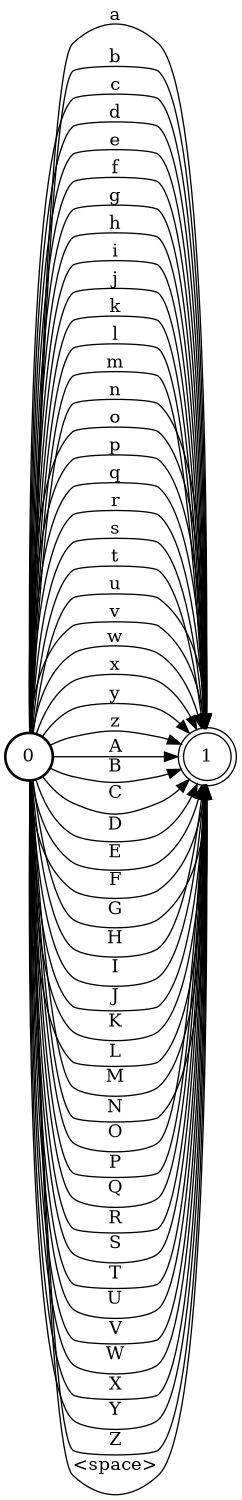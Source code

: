 digraph FST {
rankdir = LR;
size = "8.5,10";
label = "";
center = 1;
orientation = Portrait;
ranksep = "0.4";
nodesep = "0.01";
0 [label = "0", shape = circle, style = bold, fontsize = 14]
	0 -> 1 [label = "a", fontsize = 14];
	0 -> 1 [label = "b", fontsize = 14];
	0 -> 1 [label = "c", fontsize = 14];
	0 -> 1 [label = "d", fontsize = 14];
	0 -> 1 [label = "e", fontsize = 14];
	0 -> 1 [label = "f", fontsize = 14];
	0 -> 1 [label = "g", fontsize = 14];
	0 -> 1 [label = "h", fontsize = 14];
	0 -> 1 [label = "i", fontsize = 14];
	0 -> 1 [label = "j", fontsize = 14];
	0 -> 1 [label = "k", fontsize = 14];
	0 -> 1 [label = "l", fontsize = 14];
	0 -> 1 [label = "m", fontsize = 14];
	0 -> 1 [label = "n", fontsize = 14];
	0 -> 1 [label = "o", fontsize = 14];
	0 -> 1 [label = "p", fontsize = 14];
	0 -> 1 [label = "q", fontsize = 14];
	0 -> 1 [label = "r", fontsize = 14];
	0 -> 1 [label = "s", fontsize = 14];
	0 -> 1 [label = "t", fontsize = 14];
	0 -> 1 [label = "u", fontsize = 14];
	0 -> 1 [label = "v", fontsize = 14];
	0 -> 1 [label = "w", fontsize = 14];
	0 -> 1 [label = "x", fontsize = 14];
	0 -> 1 [label = "y", fontsize = 14];
	0 -> 1 [label = "z", fontsize = 14];
	0 -> 1 [label = "A", fontsize = 14];
	0 -> 1 [label = "B", fontsize = 14];
	0 -> 1 [label = "C", fontsize = 14];
	0 -> 1 [label = "D", fontsize = 14];
	0 -> 1 [label = "E", fontsize = 14];
	0 -> 1 [label = "F", fontsize = 14];
	0 -> 1 [label = "G", fontsize = 14];
	0 -> 1 [label = "H", fontsize = 14];
	0 -> 1 [label = "I", fontsize = 14];
	0 -> 1 [label = "J", fontsize = 14];
	0 -> 1 [label = "K", fontsize = 14];
	0 -> 1 [label = "L", fontsize = 14];
	0 -> 1 [label = "M", fontsize = 14];
	0 -> 1 [label = "N", fontsize = 14];
	0 -> 1 [label = "O", fontsize = 14];
	0 -> 1 [label = "P", fontsize = 14];
	0 -> 1 [label = "Q", fontsize = 14];
	0 -> 1 [label = "R", fontsize = 14];
	0 -> 1 [label = "S", fontsize = 14];
	0 -> 1 [label = "T", fontsize = 14];
	0 -> 1 [label = "U", fontsize = 14];
	0 -> 1 [label = "V", fontsize = 14];
	0 -> 1 [label = "W", fontsize = 14];
	0 -> 1 [label = "X", fontsize = 14];
	0 -> 1 [label = "Y", fontsize = 14];
	0 -> 1 [label = "Z", fontsize = 14];
	0 -> 1 [label = "<space>", fontsize = 14];
1 [label = "1", shape = doublecircle, style = solid, fontsize = 14]
}
